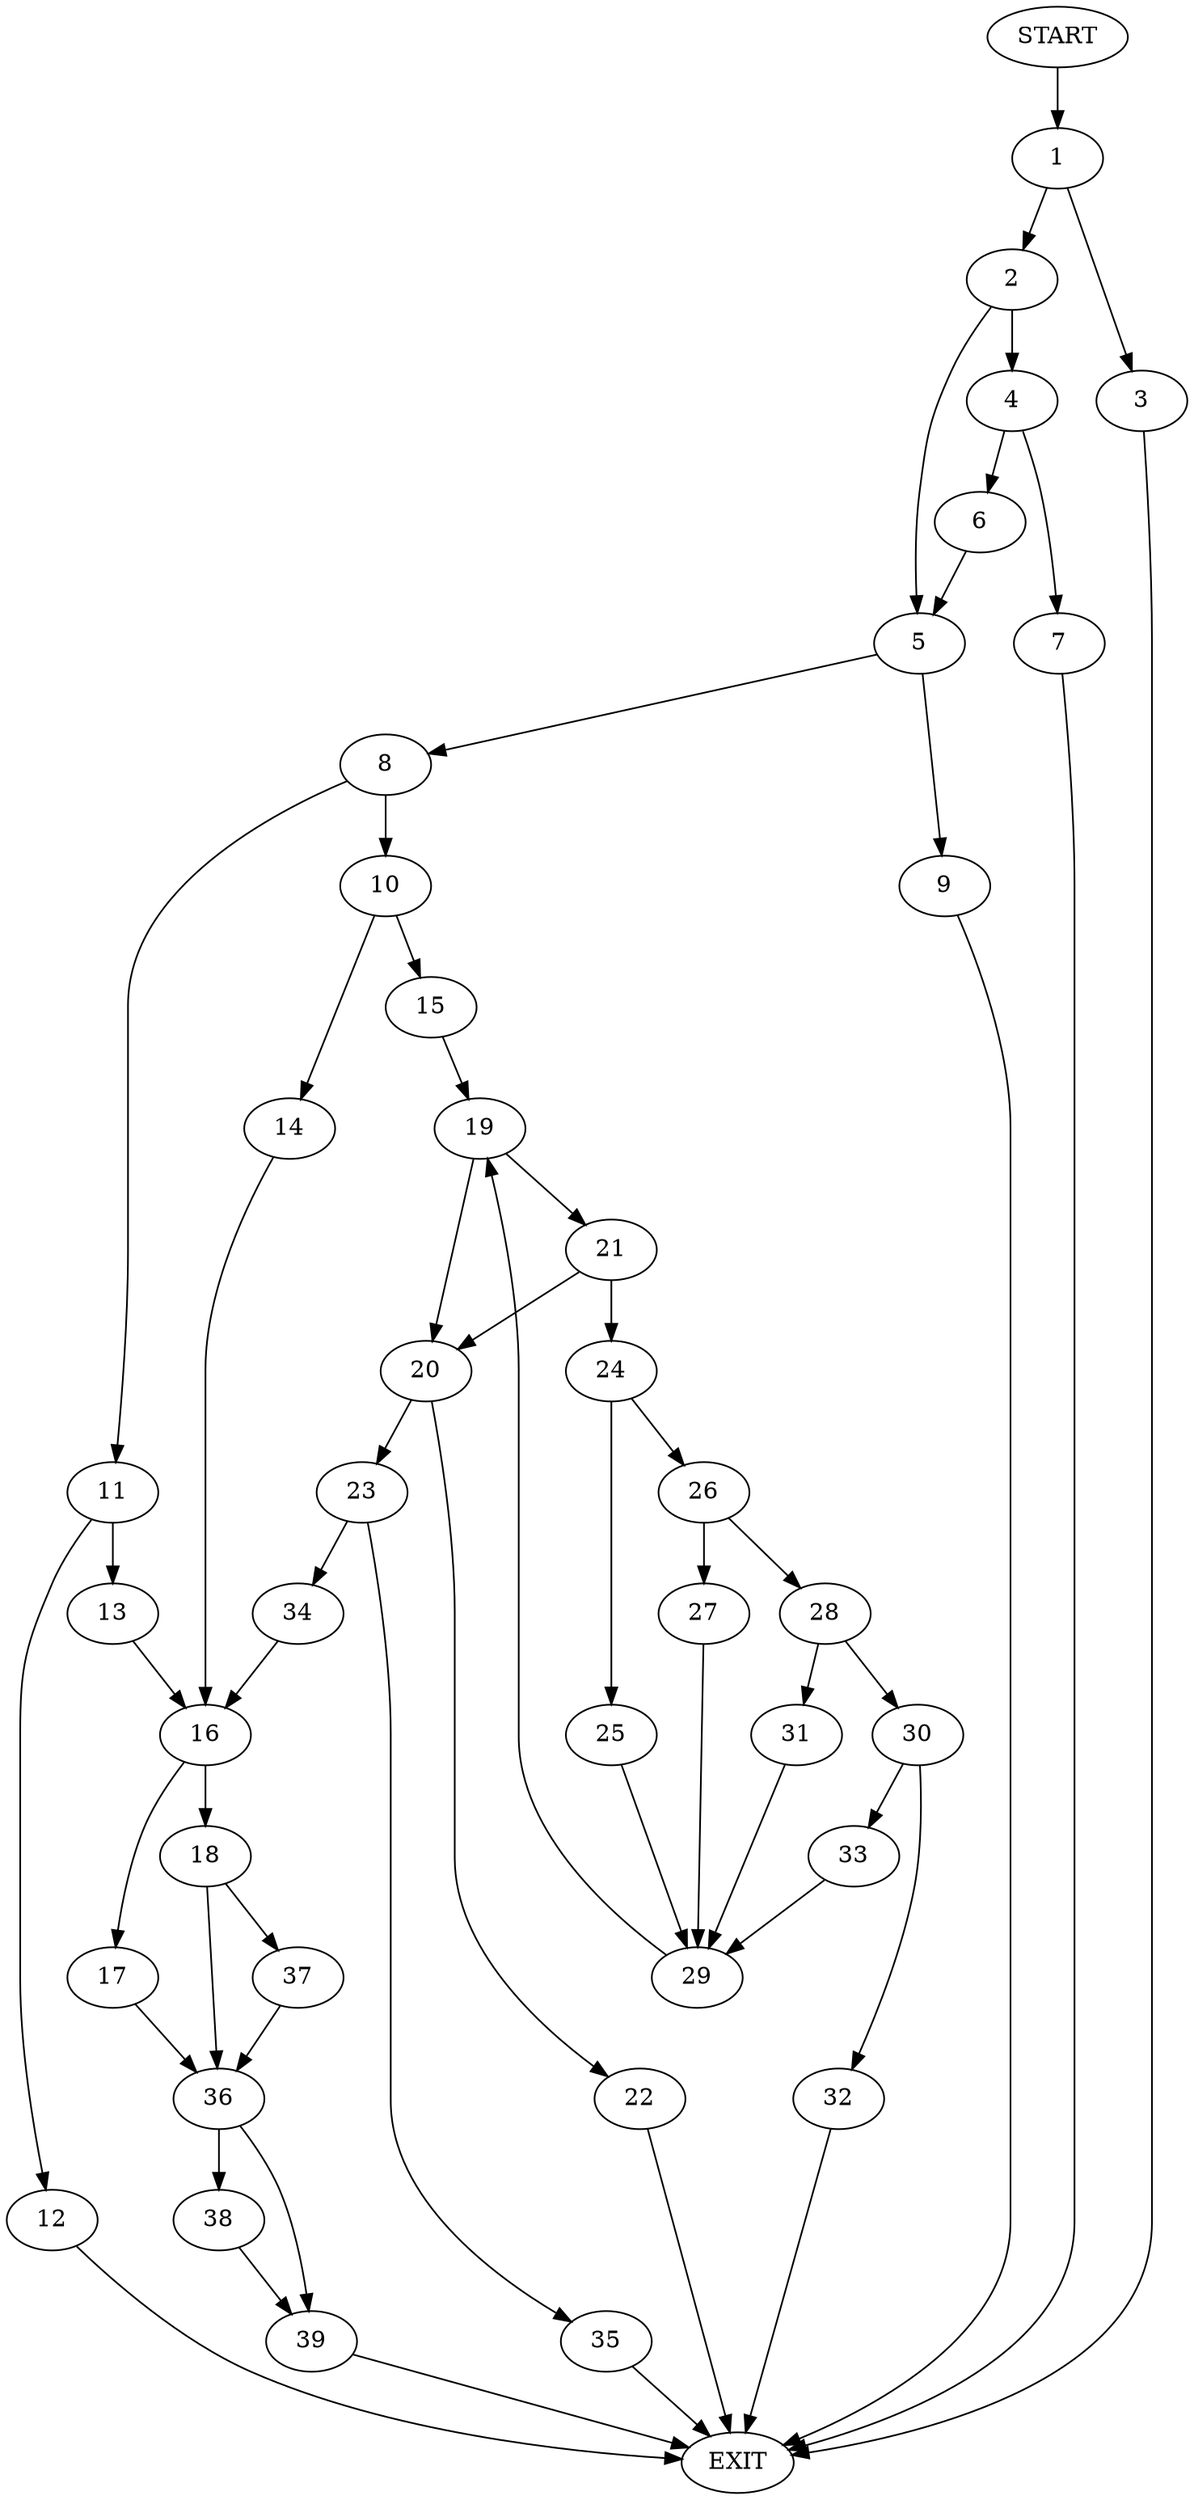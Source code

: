 digraph {
0 [label="START"]
40 [label="EXIT"]
0 -> 1
1 -> 2
1 -> 3
2 -> 4
2 -> 5
3 -> 40
4 -> 6
4 -> 7
5 -> 8
5 -> 9
7 -> 40
6 -> 5
8 -> 10
8 -> 11
9 -> 40
11 -> 12
11 -> 13
10 -> 14
10 -> 15
13 -> 16
12 -> 40
16 -> 17
16 -> 18
15 -> 19
14 -> 16
19 -> 20
19 -> 21
20 -> 22
20 -> 23
21 -> 20
21 -> 24
24 -> 25
24 -> 26
26 -> 27
26 -> 28
25 -> 29
29 -> 19
28 -> 30
28 -> 31
27 -> 29
30 -> 32
30 -> 33
31 -> 29
33 -> 29
32 -> 40
22 -> 40
23 -> 34
23 -> 35
34 -> 16
35 -> 40
18 -> 36
18 -> 37
17 -> 36
36 -> 38
36 -> 39
37 -> 36
38 -> 39
39 -> 40
}
